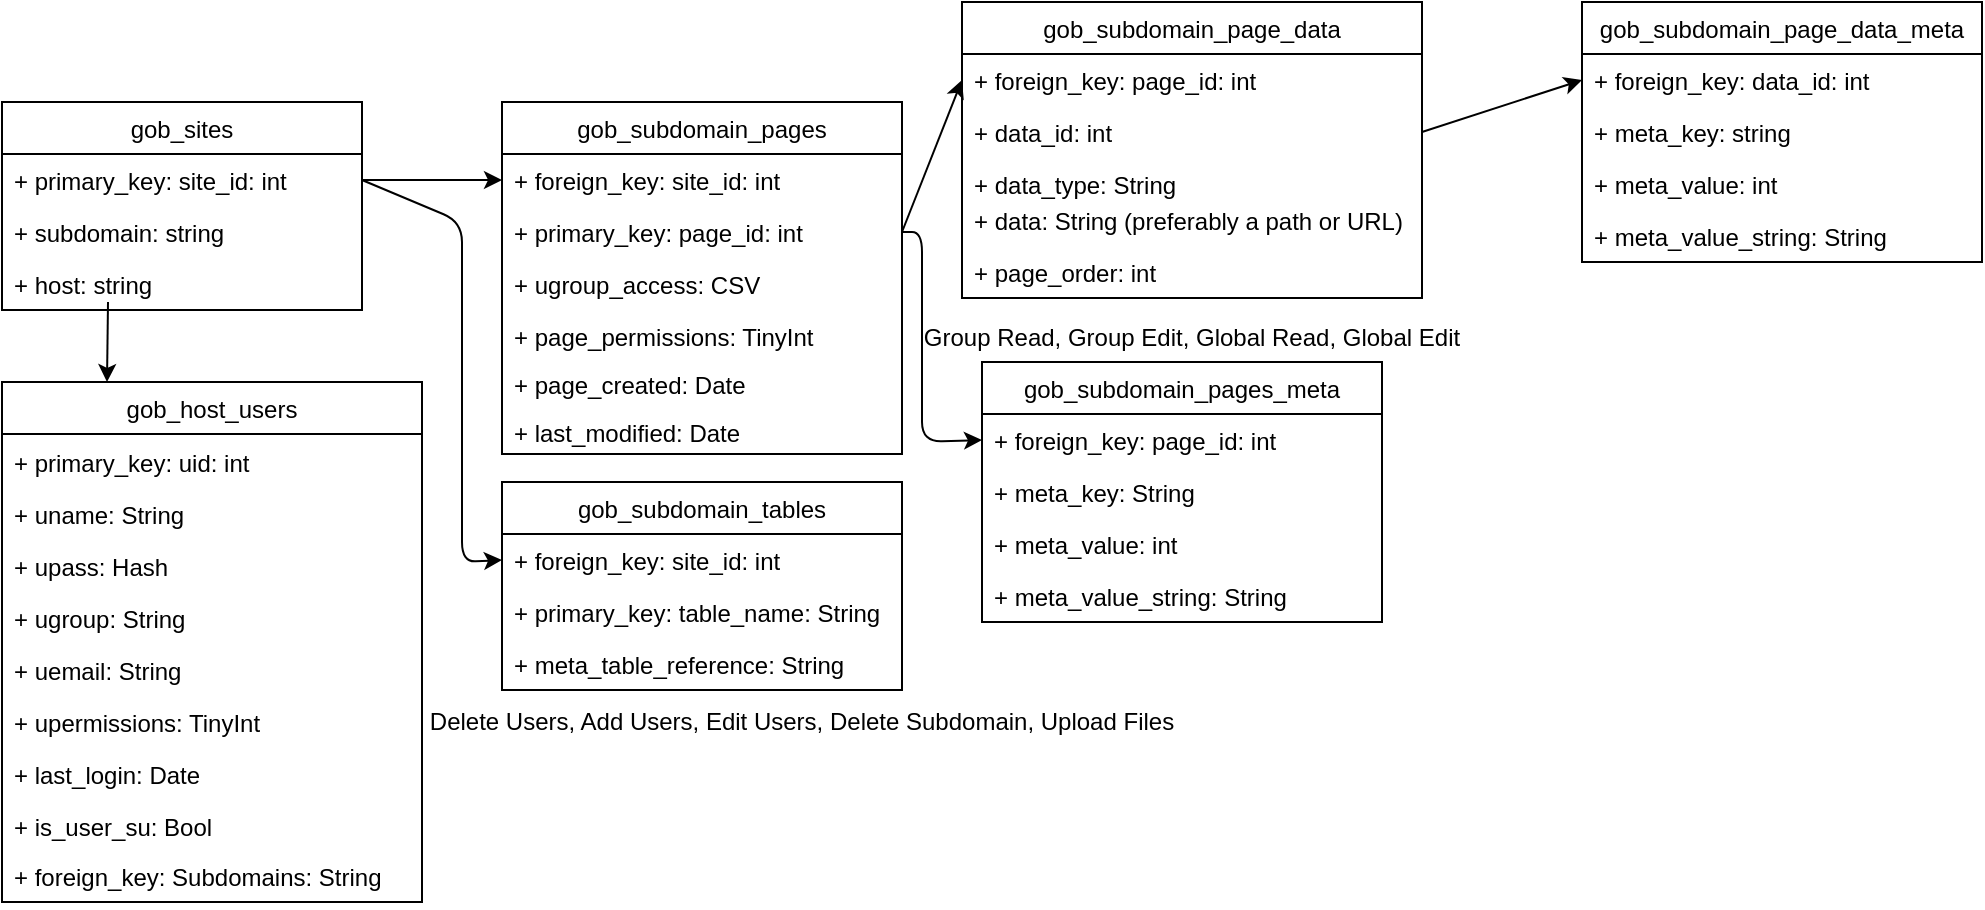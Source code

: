 <mxfile version="14.3.1" type="github">
  <diagram id="C5RBs43oDa-KdzZeNtuy" name="Page-1">
    <mxGraphModel dx="1435" dy="762" grid="1" gridSize="10" guides="1" tooltips="1" connect="1" arrows="1" fold="1" page="1" pageScale="1" pageWidth="827" pageHeight="1169" math="0" shadow="0">
      <root>
        <mxCell id="WIyWlLk6GJQsqaUBKTNV-0" />
        <mxCell id="WIyWlLk6GJQsqaUBKTNV-1" parent="WIyWlLk6GJQsqaUBKTNV-0" />
        <mxCell id="WtVV-GkiN0J6aFL2MQv--0" value="gob_sites" style="swimlane;fontStyle=0;childLayout=stackLayout;horizontal=1;startSize=26;fillColor=none;horizontalStack=0;resizeParent=1;resizeParentMax=0;resizeLast=0;collapsible=1;marginBottom=0;" vertex="1" parent="WIyWlLk6GJQsqaUBKTNV-1">
          <mxGeometry x="70" y="90" width="180" height="104" as="geometry" />
        </mxCell>
        <mxCell id="WtVV-GkiN0J6aFL2MQv--1" value="+ primary_key: site_id: int" style="text;strokeColor=none;fillColor=none;align=left;verticalAlign=top;spacingLeft=4;spacingRight=4;overflow=hidden;rotatable=0;points=[[0,0.5],[1,0.5]];portConstraint=eastwest;" vertex="1" parent="WtVV-GkiN0J6aFL2MQv--0">
          <mxGeometry y="26" width="180" height="26" as="geometry" />
        </mxCell>
        <mxCell id="WtVV-GkiN0J6aFL2MQv--2" value="+ subdomain: string" style="text;strokeColor=none;fillColor=none;align=left;verticalAlign=top;spacingLeft=4;spacingRight=4;overflow=hidden;rotatable=0;points=[[0,0.5],[1,0.5]];portConstraint=eastwest;" vertex="1" parent="WtVV-GkiN0J6aFL2MQv--0">
          <mxGeometry y="52" width="180" height="26" as="geometry" />
        </mxCell>
        <mxCell id="WtVV-GkiN0J6aFL2MQv--3" value="+ host: string" style="text;strokeColor=none;fillColor=none;align=left;verticalAlign=top;spacingLeft=4;spacingRight=4;overflow=hidden;rotatable=0;points=[[0,0.5],[1,0.5]];portConstraint=eastwest;" vertex="1" parent="WtVV-GkiN0J6aFL2MQv--0">
          <mxGeometry y="78" width="180" height="26" as="geometry" />
        </mxCell>
        <mxCell id="WtVV-GkiN0J6aFL2MQv--15" value="" style="endArrow=classic;html=1;entryX=0.25;entryY=0;entryDx=0;entryDy=0;" edge="1" parent="WIyWlLk6GJQsqaUBKTNV-1" target="WtVV-GkiN0J6aFL2MQv--17">
          <mxGeometry width="50" height="50" relative="1" as="geometry">
            <mxPoint x="123" y="190" as="sourcePoint" />
            <mxPoint x="150" y="200" as="targetPoint" />
          </mxGeometry>
        </mxCell>
        <mxCell id="WtVV-GkiN0J6aFL2MQv--17" value="gob_host_users" style="swimlane;fontStyle=0;childLayout=stackLayout;horizontal=1;startSize=26;fillColor=none;horizontalStack=0;resizeParent=1;resizeParentMax=0;resizeLast=0;collapsible=1;marginBottom=0;" vertex="1" parent="WIyWlLk6GJQsqaUBKTNV-1">
          <mxGeometry x="70" y="230" width="210" height="260" as="geometry" />
        </mxCell>
        <mxCell id="WtVV-GkiN0J6aFL2MQv--29" value="+ primary_key: uid: int" style="text;strokeColor=none;fillColor=none;align=left;verticalAlign=top;spacingLeft=4;spacingRight=4;overflow=hidden;rotatable=0;points=[[0,0.5],[1,0.5]];portConstraint=eastwest;" vertex="1" parent="WIyWlLk6GJQsqaUBKTNV-1">
          <mxGeometry x="70" y="257" width="180" height="26" as="geometry" />
        </mxCell>
        <mxCell id="WtVV-GkiN0J6aFL2MQv--30" value="+ uname: String" style="text;strokeColor=none;fillColor=none;align=left;verticalAlign=top;spacingLeft=4;spacingRight=4;overflow=hidden;rotatable=0;points=[[0,0.5],[1,0.5]];portConstraint=eastwest;" vertex="1" parent="WIyWlLk6GJQsqaUBKTNV-1">
          <mxGeometry x="70" y="283" width="170" height="26" as="geometry" />
        </mxCell>
        <mxCell id="WtVV-GkiN0J6aFL2MQv--31" value="+ upass: Hash" style="text;strokeColor=none;fillColor=none;align=left;verticalAlign=top;spacingLeft=4;spacingRight=4;overflow=hidden;rotatable=0;points=[[0,0.5],[1,0.5]];portConstraint=eastwest;" vertex="1" parent="WIyWlLk6GJQsqaUBKTNV-1">
          <mxGeometry x="70" y="309" width="170" height="26" as="geometry" />
        </mxCell>
        <mxCell id="WtVV-GkiN0J6aFL2MQv--32" value="+ ugroup: String" style="text;strokeColor=none;fillColor=none;align=left;verticalAlign=top;spacingLeft=4;spacingRight=4;overflow=hidden;rotatable=0;points=[[0,0.5],[1,0.5]];portConstraint=eastwest;" vertex="1" parent="WIyWlLk6GJQsqaUBKTNV-1">
          <mxGeometry x="70" y="335" width="170" height="26" as="geometry" />
        </mxCell>
        <mxCell id="WtVV-GkiN0J6aFL2MQv--33" value="+ uemail: String" style="text;strokeColor=none;fillColor=none;align=left;verticalAlign=top;spacingLeft=4;spacingRight=4;overflow=hidden;rotatable=0;points=[[0,0.5],[1,0.5]];portConstraint=eastwest;" vertex="1" parent="WIyWlLk6GJQsqaUBKTNV-1">
          <mxGeometry x="70" y="361" width="170" height="26" as="geometry" />
        </mxCell>
        <mxCell id="WtVV-GkiN0J6aFL2MQv--34" value="+ upermissions: TinyInt" style="text;strokeColor=none;fillColor=none;align=left;verticalAlign=top;spacingLeft=4;spacingRight=4;overflow=hidden;rotatable=0;points=[[0,0.5],[1,0.5]];portConstraint=eastwest;" vertex="1" parent="WIyWlLk6GJQsqaUBKTNV-1">
          <mxGeometry x="70" y="387" width="170" height="26" as="geometry" />
        </mxCell>
        <mxCell id="WtVV-GkiN0J6aFL2MQv--35" value="+ last_login: Date" style="text;strokeColor=none;fillColor=none;align=left;verticalAlign=top;spacingLeft=4;spacingRight=4;overflow=hidden;rotatable=0;points=[[0,0.5],[1,0.5]];portConstraint=eastwest;" vertex="1" parent="WIyWlLk6GJQsqaUBKTNV-1">
          <mxGeometry x="70" y="413" width="170" height="26" as="geometry" />
        </mxCell>
        <mxCell id="WtVV-GkiN0J6aFL2MQv--36" value="+ is_user_su: Bool" style="text;strokeColor=none;fillColor=none;align=left;verticalAlign=top;spacingLeft=4;spacingRight=4;overflow=hidden;rotatable=0;points=[[0,0.5],[1,0.5]];portConstraint=eastwest;" vertex="1" parent="WIyWlLk6GJQsqaUBKTNV-1">
          <mxGeometry x="70" y="439" width="170" height="26" as="geometry" />
        </mxCell>
        <mxCell id="WtVV-GkiN0J6aFL2MQv--38" value="+ foreign_key: Subdomains: String" style="text;strokeColor=none;fillColor=none;align=left;verticalAlign=top;spacingLeft=4;spacingRight=4;overflow=hidden;rotatable=0;points=[[0,0.5],[1,0.5]];portConstraint=eastwest;" vertex="1" parent="WIyWlLk6GJQsqaUBKTNV-1">
          <mxGeometry x="70" y="464" width="200" height="26" as="geometry" />
        </mxCell>
        <mxCell id="WtVV-GkiN0J6aFL2MQv--39" value="gob_subdomain_pages" style="swimlane;fontStyle=0;childLayout=stackLayout;horizontal=1;startSize=26;fillColor=none;horizontalStack=0;resizeParent=1;resizeParentMax=0;resizeLast=0;collapsible=1;marginBottom=0;" vertex="1" parent="WIyWlLk6GJQsqaUBKTNV-1">
          <mxGeometry x="320" y="90" width="200" height="176" as="geometry" />
        </mxCell>
        <mxCell id="WtVV-GkiN0J6aFL2MQv--40" value="+ foreign_key: site_id: int" style="text;strokeColor=none;fillColor=none;align=left;verticalAlign=top;spacingLeft=4;spacingRight=4;overflow=hidden;rotatable=0;points=[[0,0.5],[1,0.5]];portConstraint=eastwest;" vertex="1" parent="WtVV-GkiN0J6aFL2MQv--39">
          <mxGeometry y="26" width="200" height="26" as="geometry" />
        </mxCell>
        <mxCell id="WtVV-GkiN0J6aFL2MQv--47" value="+ primary_key: page_id: int" style="text;strokeColor=none;fillColor=none;align=left;verticalAlign=top;spacingLeft=4;spacingRight=4;overflow=hidden;rotatable=0;points=[[0,0.5],[1,0.5]];portConstraint=eastwest;" vertex="1" parent="WtVV-GkiN0J6aFL2MQv--39">
          <mxGeometry y="52" width="200" height="26" as="geometry" />
        </mxCell>
        <mxCell id="WtVV-GkiN0J6aFL2MQv--41" value="+ ugroup_access: CSV" style="text;strokeColor=none;fillColor=none;align=left;verticalAlign=top;spacingLeft=4;spacingRight=4;overflow=hidden;rotatable=0;points=[[0,0.5],[1,0.5]];portConstraint=eastwest;" vertex="1" parent="WtVV-GkiN0J6aFL2MQv--39">
          <mxGeometry y="78" width="200" height="26" as="geometry" />
        </mxCell>
        <mxCell id="WtVV-GkiN0J6aFL2MQv--42" value="+ page_permissions: TinyInt" style="text;strokeColor=none;fillColor=none;align=left;verticalAlign=top;spacingLeft=4;spacingRight=4;overflow=hidden;rotatable=0;points=[[0,0.5],[1,0.5]];portConstraint=eastwest;" vertex="1" parent="WtVV-GkiN0J6aFL2MQv--39">
          <mxGeometry y="104" width="200" height="24" as="geometry" />
        </mxCell>
        <mxCell id="WtVV-GkiN0J6aFL2MQv--53" value="+ page_created: Date" style="text;strokeColor=none;fillColor=none;align=left;verticalAlign=top;spacingLeft=4;spacingRight=4;overflow=hidden;rotatable=0;points=[[0,0.5],[1,0.5]];portConstraint=eastwest;" vertex="1" parent="WtVV-GkiN0J6aFL2MQv--39">
          <mxGeometry y="128" width="200" height="24" as="geometry" />
        </mxCell>
        <mxCell id="WtVV-GkiN0J6aFL2MQv--54" value="+ last_modified: Date" style="text;strokeColor=none;fillColor=none;align=left;verticalAlign=top;spacingLeft=4;spacingRight=4;overflow=hidden;rotatable=0;points=[[0,0.5],[1,0.5]];portConstraint=eastwest;" vertex="1" parent="WtVV-GkiN0J6aFL2MQv--39">
          <mxGeometry y="152" width="200" height="24" as="geometry" />
        </mxCell>
        <mxCell id="WtVV-GkiN0J6aFL2MQv--44" value="" style="endArrow=classic;html=1;exitX=1;exitY=0.5;exitDx=0;exitDy=0;entryX=0;entryY=0.5;entryDx=0;entryDy=0;" edge="1" parent="WIyWlLk6GJQsqaUBKTNV-1" source="WtVV-GkiN0J6aFL2MQv--1" target="WtVV-GkiN0J6aFL2MQv--40">
          <mxGeometry width="50" height="50" relative="1" as="geometry">
            <mxPoint x="390" y="320" as="sourcePoint" />
            <mxPoint x="440" y="270" as="targetPoint" />
          </mxGeometry>
        </mxCell>
        <mxCell id="WtVV-GkiN0J6aFL2MQv--45" value="Group Read, Group Edit, Global Read, Global Edit" style="text;html=1;strokeColor=none;fillColor=none;align=center;verticalAlign=middle;whiteSpace=wrap;rounded=0;" vertex="1" parent="WIyWlLk6GJQsqaUBKTNV-1">
          <mxGeometry x="520" y="198" width="290" height="20" as="geometry" />
        </mxCell>
        <mxCell id="WtVV-GkiN0J6aFL2MQv--46" value="Delete Users, Add Users, Edit Users, Delete Subdomain, Upload Files" style="text;html=1;strokeColor=none;fillColor=none;align=center;verticalAlign=middle;whiteSpace=wrap;rounded=0;" vertex="1" parent="WIyWlLk6GJQsqaUBKTNV-1">
          <mxGeometry x="280" y="390" width="380" height="20" as="geometry" />
        </mxCell>
        <mxCell id="WtVV-GkiN0J6aFL2MQv--48" value="" style="endArrow=classic;html=1;exitX=1;exitY=0.5;exitDx=0;exitDy=0;entryX=0;entryY=0.5;entryDx=0;entryDy=0;" edge="1" parent="WIyWlLk6GJQsqaUBKTNV-1" source="WtVV-GkiN0J6aFL2MQv--47" target="WtVV-GkiN0J6aFL2MQv--50">
          <mxGeometry width="50" height="50" relative="1" as="geometry">
            <mxPoint x="390" y="310" as="sourcePoint" />
            <mxPoint x="570" y="155" as="targetPoint" />
          </mxGeometry>
        </mxCell>
        <mxCell id="WtVV-GkiN0J6aFL2MQv--49" value="gob_subdomain_page_data" style="swimlane;fontStyle=0;childLayout=stackLayout;horizontal=1;startSize=26;fillColor=none;horizontalStack=0;resizeParent=1;resizeParentMax=0;resizeLast=0;collapsible=1;marginBottom=0;" vertex="1" parent="WIyWlLk6GJQsqaUBKTNV-1">
          <mxGeometry x="550" y="40" width="230" height="148" as="geometry" />
        </mxCell>
        <mxCell id="WtVV-GkiN0J6aFL2MQv--50" value="+ foreign_key: page_id: int" style="text;strokeColor=none;fillColor=none;align=left;verticalAlign=top;spacingLeft=4;spacingRight=4;overflow=hidden;rotatable=0;points=[[0,0.5],[1,0.5]];portConstraint=eastwest;" vertex="1" parent="WtVV-GkiN0J6aFL2MQv--49">
          <mxGeometry y="26" width="230" height="26" as="geometry" />
        </mxCell>
        <mxCell id="WtVV-GkiN0J6aFL2MQv--75" value="+ data_id: int" style="text;strokeColor=none;fillColor=none;align=left;verticalAlign=top;spacingLeft=4;spacingRight=4;overflow=hidden;rotatable=0;points=[[0,0.5],[1,0.5]];portConstraint=eastwest;" vertex="1" parent="WtVV-GkiN0J6aFL2MQv--49">
          <mxGeometry y="52" width="230" height="26" as="geometry" />
        </mxCell>
        <mxCell id="WtVV-GkiN0J6aFL2MQv--51" value="+ data_type: String" style="text;strokeColor=none;fillColor=none;align=left;verticalAlign=top;spacingLeft=4;spacingRight=4;overflow=hidden;rotatable=0;points=[[0,0.5],[1,0.5]];portConstraint=eastwest;" vertex="1" parent="WtVV-GkiN0J6aFL2MQv--49">
          <mxGeometry y="78" width="230" height="18" as="geometry" />
        </mxCell>
        <mxCell id="WtVV-GkiN0J6aFL2MQv--52" value="+ data: String (preferably a path or URL)" style="text;strokeColor=none;fillColor=none;align=left;verticalAlign=top;spacingLeft=4;spacingRight=4;overflow=hidden;rotatable=0;points=[[0,0.5],[1,0.5]];portConstraint=eastwest;" vertex="1" parent="WtVV-GkiN0J6aFL2MQv--49">
          <mxGeometry y="96" width="230" height="26" as="geometry" />
        </mxCell>
        <mxCell id="WtVV-GkiN0J6aFL2MQv--55" value="+ page_order: int" style="text;strokeColor=none;fillColor=none;align=left;verticalAlign=top;spacingLeft=4;spacingRight=4;overflow=hidden;rotatable=0;points=[[0,0.5],[1,0.5]];portConstraint=eastwest;" vertex="1" parent="WtVV-GkiN0J6aFL2MQv--49">
          <mxGeometry y="122" width="230" height="26" as="geometry" />
        </mxCell>
        <mxCell id="WtVV-GkiN0J6aFL2MQv--56" value="" style="endArrow=classic;html=1;exitX=1;exitY=0.5;exitDx=0;exitDy=0;entryX=0;entryY=0.5;entryDx=0;entryDy=0;" edge="1" parent="WIyWlLk6GJQsqaUBKTNV-1" source="WtVV-GkiN0J6aFL2MQv--1" target="WtVV-GkiN0J6aFL2MQv--58">
          <mxGeometry width="50" height="50" relative="1" as="geometry">
            <mxPoint x="390" y="310" as="sourcePoint" />
            <mxPoint x="360" y="320" as="targetPoint" />
            <Array as="points">
              <mxPoint x="300" y="150" />
              <mxPoint x="300" y="320" />
            </Array>
          </mxGeometry>
        </mxCell>
        <mxCell id="WtVV-GkiN0J6aFL2MQv--57" value="gob_subdomain_tables" style="swimlane;fontStyle=0;childLayout=stackLayout;horizontal=1;startSize=26;fillColor=none;horizontalStack=0;resizeParent=1;resizeParentMax=0;resizeLast=0;collapsible=1;marginBottom=0;" vertex="1" parent="WIyWlLk6GJQsqaUBKTNV-1">
          <mxGeometry x="320" y="280" width="200" height="104" as="geometry" />
        </mxCell>
        <mxCell id="WtVV-GkiN0J6aFL2MQv--58" value="+ foreign_key: site_id: int" style="text;strokeColor=none;fillColor=none;align=left;verticalAlign=top;spacingLeft=4;spacingRight=4;overflow=hidden;rotatable=0;points=[[0,0.5],[1,0.5]];portConstraint=eastwest;" vertex="1" parent="WtVV-GkiN0J6aFL2MQv--57">
          <mxGeometry y="26" width="200" height="26" as="geometry" />
        </mxCell>
        <mxCell id="WtVV-GkiN0J6aFL2MQv--59" value="+ primary_key: table_name: String" style="text;strokeColor=none;fillColor=none;align=left;verticalAlign=top;spacingLeft=4;spacingRight=4;overflow=hidden;rotatable=0;points=[[0,0.5],[1,0.5]];portConstraint=eastwest;" vertex="1" parent="WtVV-GkiN0J6aFL2MQv--57">
          <mxGeometry y="52" width="200" height="26" as="geometry" />
        </mxCell>
        <mxCell id="WtVV-GkiN0J6aFL2MQv--60" value="+ meta_table_reference: String" style="text;strokeColor=none;fillColor=none;align=left;verticalAlign=top;spacingLeft=4;spacingRight=4;overflow=hidden;rotatable=0;points=[[0,0.5],[1,0.5]];portConstraint=eastwest;" vertex="1" parent="WtVV-GkiN0J6aFL2MQv--57">
          <mxGeometry y="78" width="200" height="26" as="geometry" />
        </mxCell>
        <mxCell id="WtVV-GkiN0J6aFL2MQv--63" value="" style="endArrow=classic;html=1;exitX=1;exitY=0.5;exitDx=0;exitDy=0;entryX=0;entryY=0.5;entryDx=0;entryDy=0;" edge="1" parent="WIyWlLk6GJQsqaUBKTNV-1" source="WtVV-GkiN0J6aFL2MQv--47" target="WtVV-GkiN0J6aFL2MQv--65">
          <mxGeometry width="50" height="50" relative="1" as="geometry">
            <mxPoint x="570" y="283" as="sourcePoint" />
            <mxPoint x="560" y="240" as="targetPoint" />
            <Array as="points">
              <mxPoint x="530" y="155" />
              <mxPoint x="530" y="260" />
            </Array>
          </mxGeometry>
        </mxCell>
        <mxCell id="WtVV-GkiN0J6aFL2MQv--64" value="gob_subdomain_pages_meta" style="swimlane;fontStyle=0;childLayout=stackLayout;horizontal=1;startSize=26;fillColor=none;horizontalStack=0;resizeParent=1;resizeParentMax=0;resizeLast=0;collapsible=1;marginBottom=0;" vertex="1" parent="WIyWlLk6GJQsqaUBKTNV-1">
          <mxGeometry x="560" y="220" width="200" height="130" as="geometry" />
        </mxCell>
        <mxCell id="WtVV-GkiN0J6aFL2MQv--65" value="+ foreign_key: page_id: int" style="text;strokeColor=none;fillColor=none;align=left;verticalAlign=top;spacingLeft=4;spacingRight=4;overflow=hidden;rotatable=0;points=[[0,0.5],[1,0.5]];portConstraint=eastwest;" vertex="1" parent="WtVV-GkiN0J6aFL2MQv--64">
          <mxGeometry y="26" width="200" height="26" as="geometry" />
        </mxCell>
        <mxCell id="WtVV-GkiN0J6aFL2MQv--66" value="+ meta_key: String" style="text;strokeColor=none;fillColor=none;align=left;verticalAlign=top;spacingLeft=4;spacingRight=4;overflow=hidden;rotatable=0;points=[[0,0.5],[1,0.5]];portConstraint=eastwest;" vertex="1" parent="WtVV-GkiN0J6aFL2MQv--64">
          <mxGeometry y="52" width="200" height="26" as="geometry" />
        </mxCell>
        <mxCell id="WtVV-GkiN0J6aFL2MQv--67" value="+ meta_value: int" style="text;strokeColor=none;fillColor=none;align=left;verticalAlign=top;spacingLeft=4;spacingRight=4;overflow=hidden;rotatable=0;points=[[0,0.5],[1,0.5]];portConstraint=eastwest;" vertex="1" parent="WtVV-GkiN0J6aFL2MQv--64">
          <mxGeometry y="78" width="200" height="26" as="geometry" />
        </mxCell>
        <mxCell id="WtVV-GkiN0J6aFL2MQv--68" value="+ meta_value_string: String" style="text;strokeColor=none;fillColor=none;align=left;verticalAlign=top;spacingLeft=4;spacingRight=4;overflow=hidden;rotatable=0;points=[[0,0.5],[1,0.5]];portConstraint=eastwest;" vertex="1" parent="WtVV-GkiN0J6aFL2MQv--64">
          <mxGeometry y="104" width="200" height="26" as="geometry" />
        </mxCell>
        <mxCell id="WtVV-GkiN0J6aFL2MQv--69" value="gob_subdomain_page_data_meta" style="swimlane;fontStyle=0;childLayout=stackLayout;horizontal=1;startSize=26;fillColor=none;horizontalStack=0;resizeParent=1;resizeParentMax=0;resizeLast=0;collapsible=1;marginBottom=0;" vertex="1" parent="WIyWlLk6GJQsqaUBKTNV-1">
          <mxGeometry x="860" y="40" width="200" height="130" as="geometry" />
        </mxCell>
        <mxCell id="WtVV-GkiN0J6aFL2MQv--70" value="+ foreign_key: data_id: int" style="text;strokeColor=none;fillColor=none;align=left;verticalAlign=top;spacingLeft=4;spacingRight=4;overflow=hidden;rotatable=0;points=[[0,0.5],[1,0.5]];portConstraint=eastwest;" vertex="1" parent="WtVV-GkiN0J6aFL2MQv--69">
          <mxGeometry y="26" width="200" height="26" as="geometry" />
        </mxCell>
        <mxCell id="WtVV-GkiN0J6aFL2MQv--71" value="+ meta_key: string" style="text;strokeColor=none;fillColor=none;align=left;verticalAlign=top;spacingLeft=4;spacingRight=4;overflow=hidden;rotatable=0;points=[[0,0.5],[1,0.5]];portConstraint=eastwest;" vertex="1" parent="WtVV-GkiN0J6aFL2MQv--69">
          <mxGeometry y="52" width="200" height="26" as="geometry" />
        </mxCell>
        <mxCell id="WtVV-GkiN0J6aFL2MQv--72" value="+ meta_value: int" style="text;strokeColor=none;fillColor=none;align=left;verticalAlign=top;spacingLeft=4;spacingRight=4;overflow=hidden;rotatable=0;points=[[0,0.5],[1,0.5]];portConstraint=eastwest;" vertex="1" parent="WtVV-GkiN0J6aFL2MQv--69">
          <mxGeometry y="78" width="200" height="26" as="geometry" />
        </mxCell>
        <mxCell id="WtVV-GkiN0J6aFL2MQv--73" value="+ meta_value_string: String" style="text;strokeColor=none;fillColor=none;align=left;verticalAlign=top;spacingLeft=4;spacingRight=4;overflow=hidden;rotatable=0;points=[[0,0.5],[1,0.5]];portConstraint=eastwest;" vertex="1" parent="WtVV-GkiN0J6aFL2MQv--69">
          <mxGeometry y="104" width="200" height="26" as="geometry" />
        </mxCell>
        <mxCell id="WtVV-GkiN0J6aFL2MQv--74" value="" style="endArrow=classic;html=1;entryX=0;entryY=0.5;entryDx=0;entryDy=0;exitX=1;exitY=0.5;exitDx=0;exitDy=0;" edge="1" parent="WIyWlLk6GJQsqaUBKTNV-1" source="WtVV-GkiN0J6aFL2MQv--75" target="WtVV-GkiN0J6aFL2MQv--70">
          <mxGeometry width="50" height="50" relative="1" as="geometry">
            <mxPoint x="830" y="170" as="sourcePoint" />
            <mxPoint x="440" y="220" as="targetPoint" />
          </mxGeometry>
        </mxCell>
      </root>
    </mxGraphModel>
  </diagram>
</mxfile>
